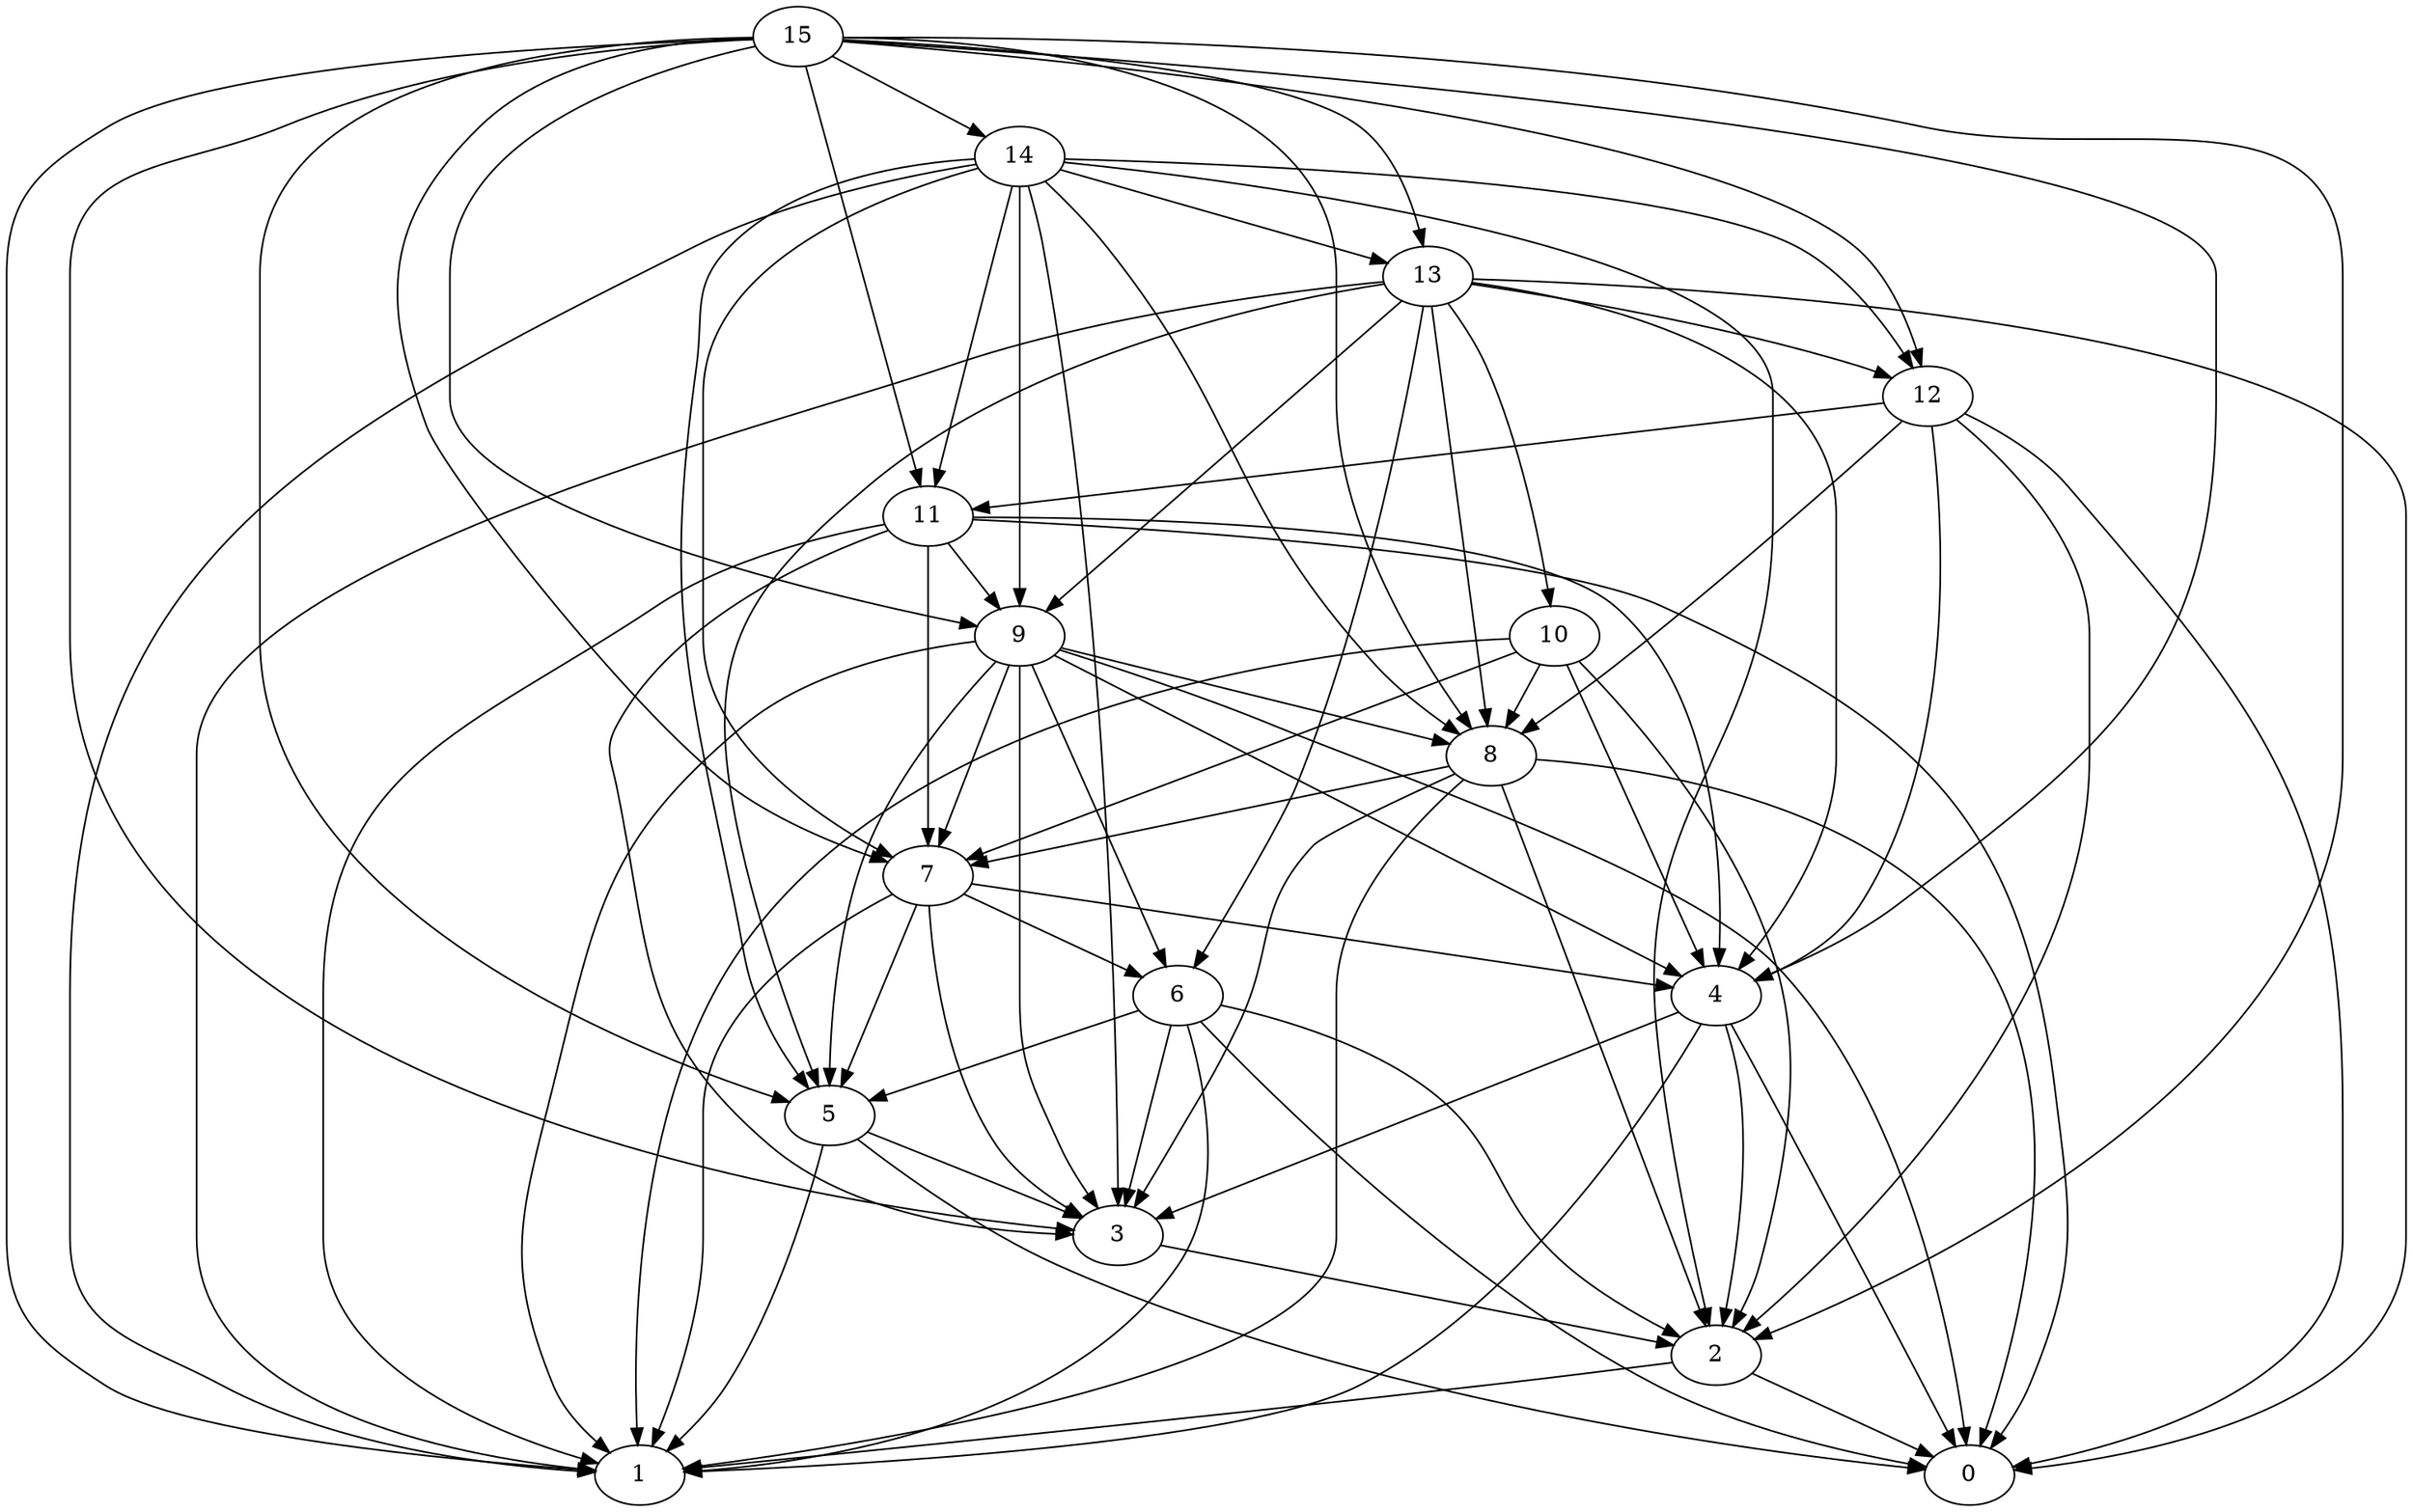digraph "Random_Nodes_16_Density_5.00_CCR_10.09_WeightType_Random" {
	graph ["Duplicate states"=0,
		GraphType=Random,
		"Max states in OPEN"=0,
		Modes="120000ms; topo-ordered tasks, ; Pruning: task equivalence, fixed order ready list, ; F-value: ; Optimisation: best schedule length (\
SL) optimisation on equal, ",
		NumberOfTasks=16,
		"Pruned using list schedule length"=225,
		"States removed from OPEN"=0,
		TargetSystem="Homogeneous-2",
		"Time to schedule (ms)"=138,
		"Total idle time"=53,
		"Total schedule length"=84,
		"Total sequential time"=86,
		"Total states created"=718
	];
	15	["Finish time"=3,
		Processor=0,
		"Start time"=0,
		Weight=3];
	14	["Finish time"=10,
		Processor=0,
		"Start time"=3,
		Weight=7];
	15 -> 14	[Weight=9];
	13	["Finish time"=17,
		Processor=0,
		"Start time"=10,
		Weight=7];
	15 -> 13	[Weight=11];
	12	["Finish time"=27,
		Processor=0,
		"Start time"=17,
		Weight=10];
	15 -> 12	[Weight=15];
	11	["Finish time"=30,
		Processor=0,
		"Start time"=27,
		Weight=3];
	15 -> 11	[Weight=6];
	9	["Finish time"=39,
		Processor=0,
		"Start time"=36,
		Weight=3];
	15 -> 9	[Weight=15];
	8	["Finish time"=41,
		Processor=0,
		"Start time"=39,
		Weight=2];
	15 -> 8	[Weight=17];
	7	["Finish time"=43,
		Processor=0,
		"Start time"=41,
		Weight=2];
	15 -> 7	[Weight=11];
	4	["Finish time"=55,
		Processor=1,
		"Start time"=47,
		Weight=8];
	15 -> 4	[Weight=4];
	5	["Finish time"=55,
		Processor=0,
		"Start time"=53,
		Weight=2];
	15 -> 5	[Weight=7];
	3	["Finish time"=71,
		Processor=0,
		"Start time"=61,
		Weight=10];
	15 -> 3	[Weight=6];
	2	["Finish time"=74,
		Processor=0,
		"Start time"=71,
		Weight=3];
	15 -> 2	[Weight=4];
	1	["Finish time"=84,
		Processor=0,
		"Start time"=76,
		Weight=8];
	15 -> 1	[Weight=17];
	14 -> 13	[Weight=4];
	14 -> 12	[Weight=6];
	14 -> 11	[Weight=4];
	14 -> 9	[Weight=17];
	14 -> 8	[Weight=9];
	14 -> 7	[Weight=9];
	14 -> 5	[Weight=9];
	14 -> 3	[Weight=15];
	14 -> 2	[Weight=13];
	14 -> 1	[Weight=15];
	13 -> 12	[Weight=11];
	10	["Finish time"=36,
		Processor=0,
		"Start time"=30,
		Weight=6];
	13 -> 10	[Weight=9];
	13 -> 9	[Weight=19];
	13 -> 8	[Weight=6];
	6	["Finish time"=53,
		Processor=0,
		"Start time"=43,
		Weight=10];
	13 -> 6	[Weight=19];
	13 -> 4	[Weight=19];
	13 -> 5	[Weight=13];
	13 -> 1	[Weight=9];
	0	["Finish time"=76,
		Processor=0,
		"Start time"=74,
		Weight=2];
	13 -> 0	[Weight=19];
	12 -> 11	[Weight=7];
	12 -> 8	[Weight=11];
	12 -> 4	[Weight=4];
	12 -> 2	[Weight=9];
	12 -> 0	[Weight=15];
	11 -> 9	[Weight=17];
	11 -> 7	[Weight=7];
	11 -> 4	[Weight=17];
	11 -> 3	[Weight=11];
	11 -> 1	[Weight=17];
	11 -> 0	[Weight=4];
	10 -> 8	[Weight=9];
	10 -> 7	[Weight=19];
	10 -> 4	[Weight=11];
	10 -> 2	[Weight=7];
	10 -> 1	[Weight=19];
	9 -> 8	[Weight=9];
	9 -> 7	[Weight=4];
	9 -> 6	[Weight=6];
	9 -> 4	[Weight=4];
	9 -> 5	[Weight=13];
	9 -> 3	[Weight=17];
	9 -> 1	[Weight=19];
	9 -> 0	[Weight=4];
	8 -> 7	[Weight=17];
	8 -> 3	[Weight=11];
	8 -> 2	[Weight=13];
	8 -> 1	[Weight=7];
	8 -> 0	[Weight=11];
	7 -> 6	[Weight=19];
	7 -> 4	[Weight=4];
	7 -> 5	[Weight=11];
	7 -> 3	[Weight=7];
	7 -> 1	[Weight=4];
	6 -> 5	[Weight=15];
	6 -> 3	[Weight=4];
	6 -> 2	[Weight=11];
	6 -> 1	[Weight=6];
	6 -> 0	[Weight=15];
	4 -> 3	[Weight=6];
	4 -> 2	[Weight=11];
	4 -> 1	[Weight=4];
	4 -> 0	[Weight=7];
	5 -> 3	[Weight=9];
	5 -> 1	[Weight=17];
	5 -> 0	[Weight=15];
	3 -> 2	[Weight=11];
	2 -> 1	[Weight=17];
	2 -> 0	[Weight=9];
}
